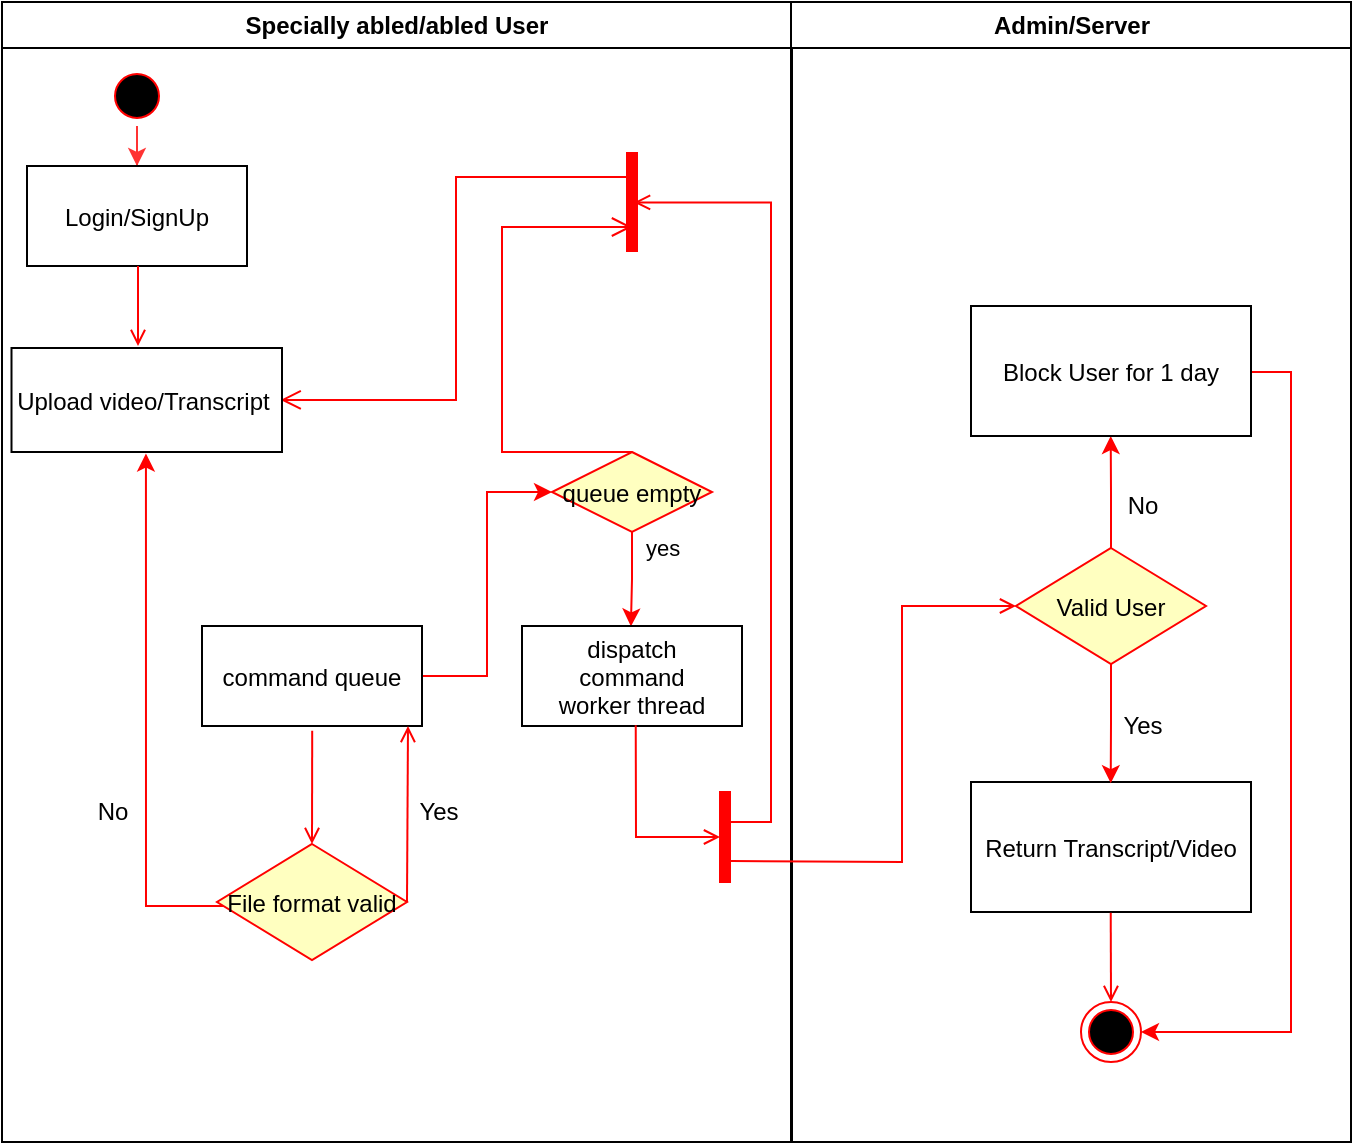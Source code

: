 <mxfile version="17.4.0" type="github">
  <diagram name="Page-1" id="e7e014a7-5840-1c2e-5031-d8a46d1fe8dd">
    <mxGraphModel dx="1038" dy="589" grid="1" gridSize="10" guides="1" tooltips="1" connect="1" arrows="1" fold="1" page="1" pageScale="1" pageWidth="1169" pageHeight="826" background="none" math="0" shadow="0">
      <root>
        <mxCell id="0" />
        <mxCell id="1" parent="0" />
        <mxCell id="3" value="Specially abled/abled User" style="swimlane;whiteSpace=wrap;startSize=23;" parent="1" vertex="1">
          <mxGeometry x="330" y="128" width="395" height="570" as="geometry" />
        </mxCell>
        <mxCell id="l80NcxrXkhRxcrSA4d5h-59" style="edgeStyle=orthogonalEdgeStyle;rounded=0;orthogonalLoop=1;jettySize=auto;html=1;entryX=0;entryY=0.5;entryDx=0;entryDy=0;strokeColor=#FF0000;" edge="1" parent="3" source="18" target="21">
          <mxGeometry relative="1" as="geometry" />
        </mxCell>
        <mxCell id="18" value="command queue" style="" parent="3" vertex="1">
          <mxGeometry x="100" y="312" width="110" height="50" as="geometry" />
        </mxCell>
        <mxCell id="l80NcxrXkhRxcrSA4d5h-43" style="edgeStyle=orthogonalEdgeStyle;rounded=0;orthogonalLoop=1;jettySize=auto;html=1;entryX=0.495;entryY=0.004;entryDx=0;entryDy=0;entryPerimeter=0;strokeColor=#FF0000;" edge="1" parent="3" source="21" target="30">
          <mxGeometry relative="1" as="geometry" />
        </mxCell>
        <mxCell id="21" value="queue empty" style="rhombus;fillColor=#ffffc0;strokeColor=#ff0000;" parent="3" vertex="1">
          <mxGeometry x="275" y="225" width="80" height="40" as="geometry" />
        </mxCell>
        <mxCell id="22" value="yes" style="edgeStyle=elbowEdgeStyle;elbow=horizontal;align=left;verticalAlign=bottom;endArrow=open;endSize=8;strokeColor=#FF0000;exitX=0.5;exitY=0;endFill=1;rounded=0;entryX=0.75;entryY=0.5;entryPerimeter=0" parent="3" source="21" target="25" edge="1">
          <mxGeometry x="-1" y="57" relative="1" as="geometry">
            <mxPoint x="160" y="150" as="targetPoint" />
            <Array as="points">
              <mxPoint x="250" y="172" />
            </Array>
            <mxPoint x="5" as="offset" />
          </mxGeometry>
        </mxCell>
        <mxCell id="25" value="" style="shape=line;strokeWidth=6;strokeColor=#ff0000;rotation=90" parent="3" vertex="1">
          <mxGeometry x="290" y="92.5" width="50" height="15" as="geometry" />
        </mxCell>
        <mxCell id="26" value="" style="edgeStyle=elbowEdgeStyle;elbow=horizontal;verticalAlign=bottom;endArrow=open;endSize=8;strokeColor=#FF0000;endFill=1;rounded=0;entryX=0.995;entryY=0.499;entryDx=0;entryDy=0;entryPerimeter=0;exitX=0.25;exitY=0.5;exitDx=0;exitDy=0;exitPerimeter=0;" parent="3" source="25" target="8" edge="1">
          <mxGeometry x="130" y="90" as="geometry">
            <mxPoint x="130" y="135" as="targetPoint" />
            <mxPoint x="310" y="102" as="sourcePoint" />
          </mxGeometry>
        </mxCell>
        <mxCell id="30" value="dispatch&#xa;command&#xa;worker thread" style="" parent="3" vertex="1">
          <mxGeometry x="260" y="312" width="110" height="50" as="geometry" />
        </mxCell>
        <mxCell id="34" value="" style="whiteSpace=wrap;strokeColor=#FF0000;fillColor=#FF0000" parent="3" vertex="1">
          <mxGeometry x="359" y="395" width="5" height="45" as="geometry" />
        </mxCell>
        <mxCell id="41" value="" style="edgeStyle=elbowEdgeStyle;elbow=horizontal;entryX=0;entryY=0.5;strokeColor=#FF0000;endArrow=open;endFill=1;rounded=0;exitX=0.517;exitY=0.992;exitDx=0;exitDy=0;exitPerimeter=0;" parent="3" source="30" target="34" edge="1">
          <mxGeometry width="100" height="100" relative="1" as="geometry">
            <mxPoint x="195.5" y="382" as="sourcePoint" />
            <mxPoint x="160" y="380" as="targetPoint" />
            <Array as="points">
              <mxPoint x="317" y="392" />
            </Array>
          </mxGeometry>
        </mxCell>
        <mxCell id="8" value="Upload video/Transcript " style="" parent="3" vertex="1">
          <mxGeometry x="4.75" y="173" width="135.25" height="52" as="geometry" />
        </mxCell>
        <mxCell id="l80NcxrXkhRxcrSA4d5h-44" value="" style="edgeStyle=orthogonalEdgeStyle;rounded=0;orthogonalLoop=1;jettySize=auto;html=1;strokeColor=#FF3333;" edge="1" parent="3" source="5" target="7">
          <mxGeometry relative="1" as="geometry" />
        </mxCell>
        <mxCell id="5" value="" style="ellipse;shape=startState;fillColor=#000000;strokeColor=#ff0000;" parent="3" vertex="1">
          <mxGeometry x="52.5" y="32" width="30" height="30" as="geometry" />
        </mxCell>
        <mxCell id="7" value="Login/SignUp" style="" parent="3" vertex="1">
          <mxGeometry x="12.5" y="82" width="110" height="50" as="geometry" />
        </mxCell>
        <mxCell id="9" value="" style="endArrow=open;strokeColor=#FF0000;endFill=1;rounded=0;" parent="3" edge="1">
          <mxGeometry relative="1" as="geometry">
            <mxPoint x="68" y="132" as="sourcePoint" />
            <mxPoint x="68" y="172" as="targetPoint" />
          </mxGeometry>
        </mxCell>
        <mxCell id="l80NcxrXkhRxcrSA4d5h-47" style="edgeStyle=orthogonalEdgeStyle;rounded=0;orthogonalLoop=1;jettySize=auto;html=1;entryX=0.497;entryY=1.015;entryDx=0;entryDy=0;entryPerimeter=0;strokeColor=#FF0000;" edge="1" parent="3" source="bLAngsKjIzfg5CC1gIKU-43" target="8">
          <mxGeometry relative="1" as="geometry">
            <Array as="points">
              <mxPoint x="72" y="452" />
            </Array>
          </mxGeometry>
        </mxCell>
        <mxCell id="bLAngsKjIzfg5CC1gIKU-43" value="File format valid" style="rhombus;fillColor=#ffffc0;strokeColor=#ff0000;" parent="3" vertex="1">
          <mxGeometry x="107.5" y="421" width="95" height="58" as="geometry" />
        </mxCell>
        <mxCell id="bLAngsKjIzfg5CC1gIKU-44" value="" style="endArrow=open;strokeColor=#FF0000;endFill=1;rounded=0;entryX=0.5;entryY=0;entryDx=0;entryDy=0;exitX=0.501;exitY=1.048;exitDx=0;exitDy=0;exitPerimeter=0;" parent="3" source="18" target="bLAngsKjIzfg5CC1gIKU-43" edge="1">
          <mxGeometry relative="1" as="geometry">
            <mxPoint x="85" y="255" as="sourcePoint" />
            <mxPoint x="160" y="255.0" as="targetPoint" />
            <Array as="points" />
          </mxGeometry>
        </mxCell>
        <mxCell id="bLAngsKjIzfg5CC1gIKU-50" value="" style="endArrow=open;strokeColor=#FF0000;endFill=1;rounded=0;exitX=1;exitY=0.5;exitDx=0;exitDy=0;" parent="3" source="bLAngsKjIzfg5CC1gIKU-43" edge="1">
          <mxGeometry relative="1" as="geometry">
            <mxPoint x="85.11" y="387.4" as="sourcePoint" />
            <mxPoint x="203" y="362" as="targetPoint" />
            <Array as="points" />
          </mxGeometry>
        </mxCell>
        <mxCell id="bLAngsKjIzfg5CC1gIKU-49" value="Yes" style="text;html=1;align=center;verticalAlign=middle;resizable=0;points=[];autosize=1;strokeColor=none;fillColor=none;" parent="3" vertex="1">
          <mxGeometry x="202.5" y="395" width="30" height="20" as="geometry" />
        </mxCell>
        <mxCell id="l80NcxrXkhRxcrSA4d5h-48" value="No" style="text;html=1;align=center;verticalAlign=middle;resizable=0;points=[];autosize=1;strokeColor=none;fillColor=none;" vertex="1" parent="3">
          <mxGeometry x="40" y="395" width="30" height="20" as="geometry" />
        </mxCell>
        <mxCell id="4" value="Admin/Server" style="swimlane;whiteSpace=wrap" parent="1" vertex="1">
          <mxGeometry x="724.5" y="128" width="280" height="570" as="geometry" />
        </mxCell>
        <mxCell id="33" value="Return Transcript/Video" style="" parent="4" vertex="1">
          <mxGeometry x="90" y="390" width="140" height="65" as="geometry" />
        </mxCell>
        <mxCell id="35" value="" style="edgeStyle=elbowEdgeStyle;elbow=horizontal;strokeColor=#FF0000;endArrow=open;endFill=1;rounded=0;entryX=0.504;entryY=0.433;entryDx=0;entryDy=0;entryPerimeter=0;" parent="4" target="25" edge="1">
          <mxGeometry width="100" height="100" relative="1" as="geometry">
            <mxPoint x="-30" y="410" as="sourcePoint" />
            <mxPoint x="-74.5" y="100" as="targetPoint" />
            <Array as="points">
              <mxPoint x="-10" y="135" />
            </Array>
          </mxGeometry>
        </mxCell>
        <mxCell id="37" value="" style="edgeStyle=none;strokeColor=#FF0000;endArrow=open;endFill=1;rounded=0;entryX=0;entryY=0.5;entryDx=0;entryDy=0;" parent="4" edge="1" target="l80NcxrXkhRxcrSA4d5h-50">
          <mxGeometry width="100" height="100" relative="1" as="geometry">
            <mxPoint x="-30" y="429.5" as="sourcePoint" />
            <mxPoint x="72.7" y="204.175" as="targetPoint" />
            <Array as="points">
              <mxPoint x="55.5" y="430" />
              <mxPoint x="55.5" y="332" />
              <mxPoint x="55.5" y="302" />
            </Array>
          </mxGeometry>
        </mxCell>
        <mxCell id="38" value="" style="ellipse;shape=endState;fillColor=#000000;strokeColor=#ff0000" parent="4" vertex="1">
          <mxGeometry x="145" y="500" width="30" height="30" as="geometry" />
        </mxCell>
        <mxCell id="39" value="" style="endArrow=open;strokeColor=#FF0000;endFill=1;rounded=0;exitX=0.499;exitY=1.006;exitDx=0;exitDy=0;exitPerimeter=0;" parent="4" target="38" edge="1" source="33">
          <mxGeometry relative="1" as="geometry">
            <mxPoint x="145.5" y="462" as="sourcePoint" />
          </mxGeometry>
        </mxCell>
        <mxCell id="l80NcxrXkhRxcrSA4d5h-51" value="" style="edgeStyle=orthogonalEdgeStyle;rounded=0;orthogonalLoop=1;jettySize=auto;html=1;strokeColor=#FF0000;entryX=0.499;entryY=0.009;entryDx=0;entryDy=0;entryPerimeter=0;" edge="1" parent="4" source="l80NcxrXkhRxcrSA4d5h-50" target="33">
          <mxGeometry relative="1" as="geometry">
            <mxPoint x="160.5" y="422" as="targetPoint" />
          </mxGeometry>
        </mxCell>
        <mxCell id="l80NcxrXkhRxcrSA4d5h-54" value="" style="edgeStyle=orthogonalEdgeStyle;rounded=0;orthogonalLoop=1;jettySize=auto;html=1;strokeColor=#FF0000;entryX=0.499;entryY=1;entryDx=0;entryDy=0;entryPerimeter=0;" edge="1" parent="4" source="l80NcxrXkhRxcrSA4d5h-50" target="l80NcxrXkhRxcrSA4d5h-53">
          <mxGeometry relative="1" as="geometry">
            <mxPoint x="159.5" y="212" as="targetPoint" />
          </mxGeometry>
        </mxCell>
        <mxCell id="l80NcxrXkhRxcrSA4d5h-50" value="Valid User" style="rhombus;fillColor=#ffffc0;strokeColor=#ff0000;" vertex="1" parent="4">
          <mxGeometry x="112.5" y="273" width="95" height="58" as="geometry" />
        </mxCell>
        <mxCell id="l80NcxrXkhRxcrSA4d5h-52" value="Yes" style="text;html=1;align=center;verticalAlign=middle;resizable=0;points=[];autosize=1;strokeColor=none;fillColor=none;" vertex="1" parent="4">
          <mxGeometry x="160" y="352" width="30" height="20" as="geometry" />
        </mxCell>
        <mxCell id="l80NcxrXkhRxcrSA4d5h-55" value="No" style="text;html=1;align=center;verticalAlign=middle;resizable=0;points=[];autosize=1;strokeColor=none;fillColor=none;" vertex="1" parent="4">
          <mxGeometry x="160" y="242" width="30" height="20" as="geometry" />
        </mxCell>
        <mxCell id="l80NcxrXkhRxcrSA4d5h-56" style="edgeStyle=orthogonalEdgeStyle;rounded=0;orthogonalLoop=1;jettySize=auto;html=1;strokeColor=#FF0000;entryX=1;entryY=0.5;entryDx=0;entryDy=0;" edge="1" parent="4" target="38">
          <mxGeometry relative="1" as="geometry">
            <mxPoint x="255.5" y="512" as="targetPoint" />
            <mxPoint x="225.5" y="185" as="sourcePoint" />
            <Array as="points">
              <mxPoint x="250" y="185" />
              <mxPoint x="250" y="515" />
            </Array>
          </mxGeometry>
        </mxCell>
        <mxCell id="l80NcxrXkhRxcrSA4d5h-53" value="Block User for 1 day" style="" vertex="1" parent="4">
          <mxGeometry x="90" y="152" width="140" height="65" as="geometry" />
        </mxCell>
      </root>
    </mxGraphModel>
  </diagram>
</mxfile>
